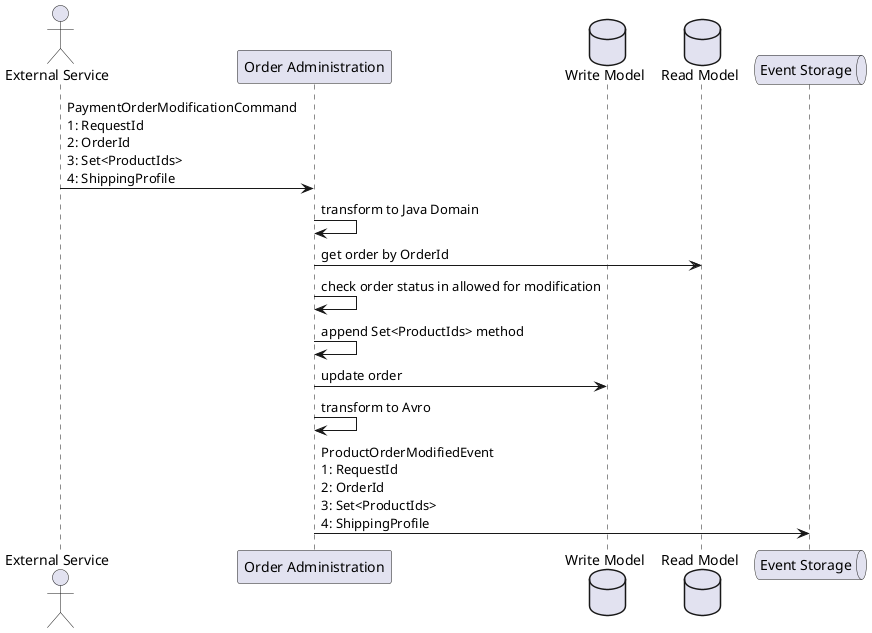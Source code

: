 @startuml
'https://plantuml.com/sequence-diagram

actor "External Service" as ES
participant "Order Administration" as OA
database "Write Model" as WM
database "Read Model" as RM
queue "Event Storage" as ESG

ES -> OA: PaymentOrderModificationCommand\n1: RequestId\n2: OrderId\n3: Set<ProductIds>\n4: ShippingProfile
OA -> OA: transform to Java Domain
OA -> RM: get order by OrderId
OA -> OA: check order status in allowed for modification
OA -> OA: append Set<ProductIds> method
OA -> WM: update order
OA -> OA: transform to Avro
OA -> ESG: ProductOrderModifiedEvent\n1: RequestId\n2: OrderId\n3: Set<ProductIds>\n4: ShippingProfile

@enduml